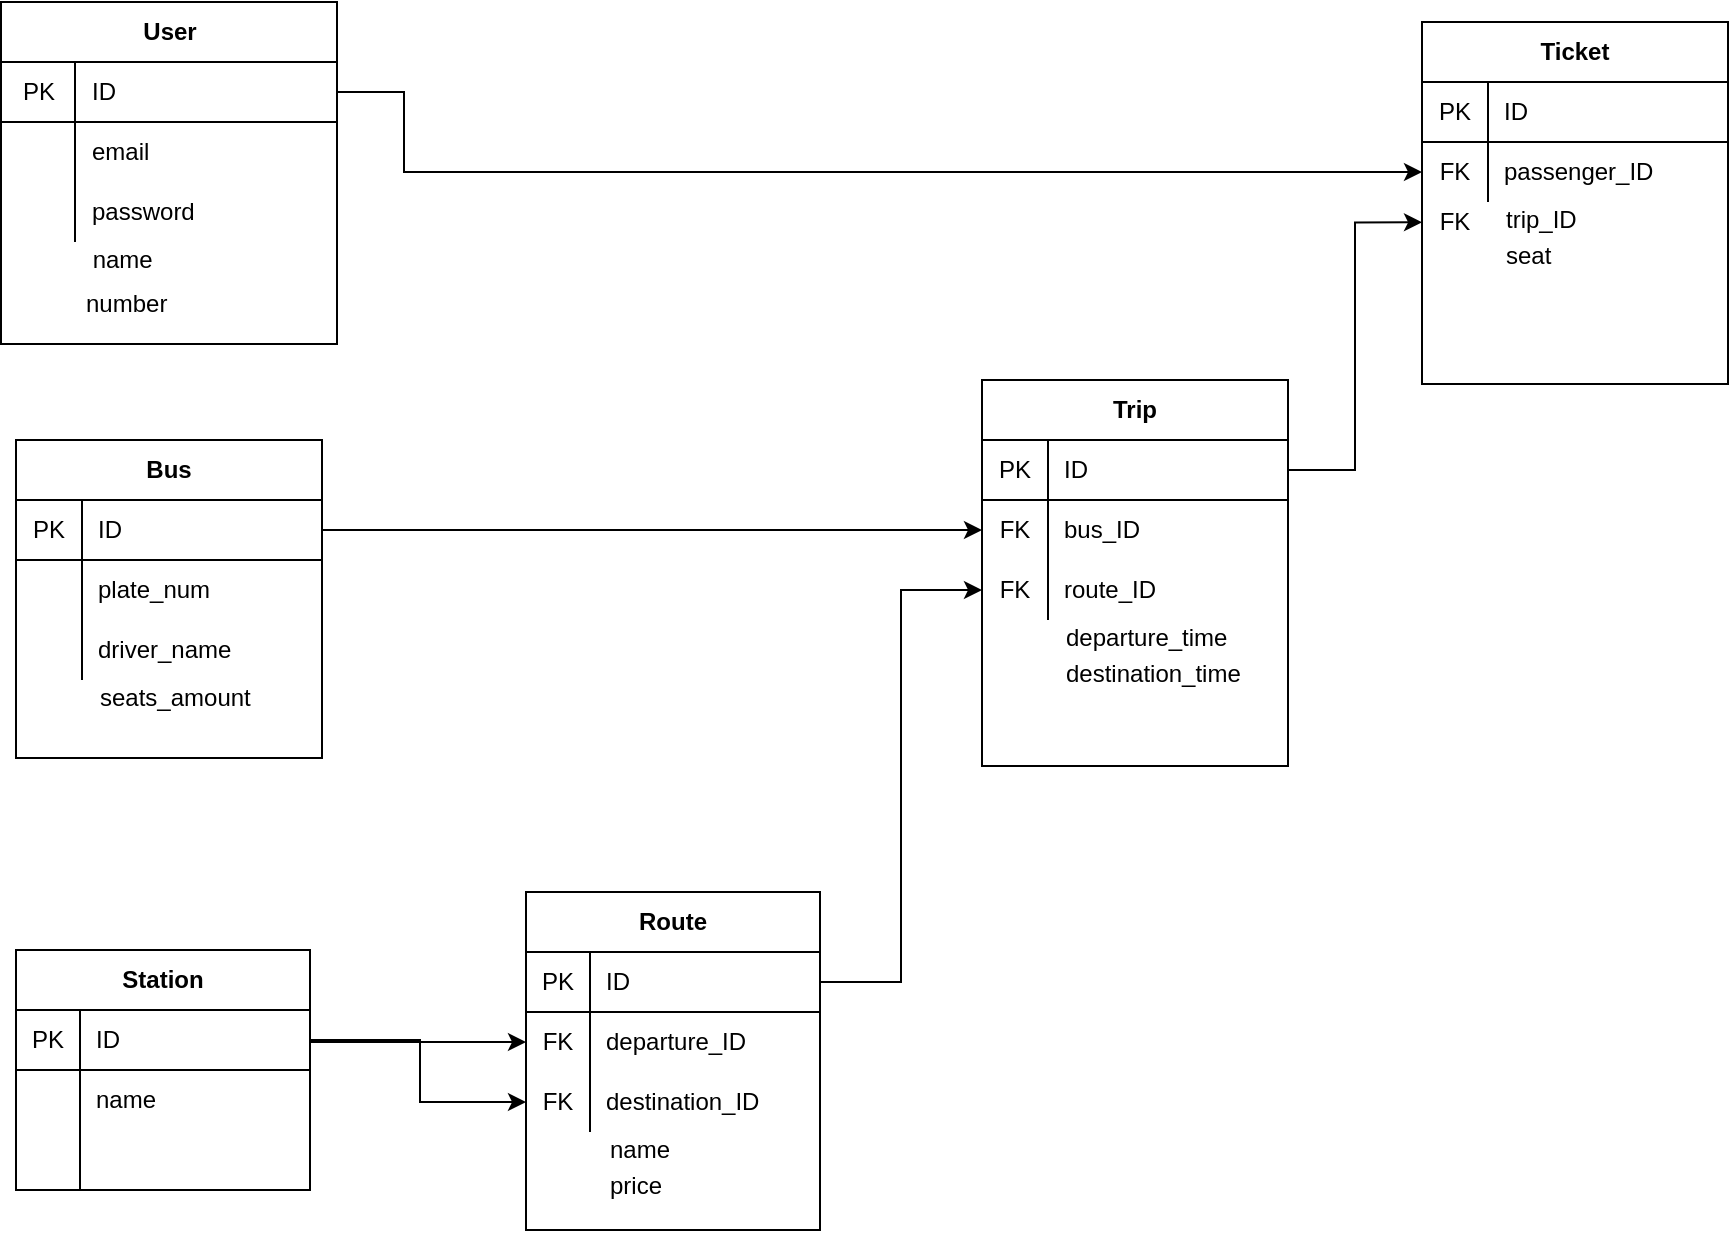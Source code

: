 <mxfile version="14.1.2" type="device"><diagram id="XF3EEJQrlX4tpZjKxkfq" name="Page-1"><mxGraphModel dx="1422" dy="762" grid="0" gridSize="10" guides="1" tooltips="1" connect="1" arrows="1" fold="1" page="0" pageScale="1" pageWidth="827" pageHeight="1169" math="0" shadow="0"><root><mxCell id="0"/><mxCell id="1" parent="0"/><mxCell id="_DpG7JaPJP6NwDaJ_NYr-122" style="edgeStyle=orthogonalEdgeStyle;rounded=0;orthogonalLoop=1;jettySize=auto;html=1;exitX=1;exitY=0.5;exitDx=0;exitDy=0;entryX=0;entryY=0.5;entryDx=0;entryDy=0;" parent="1" source="_DpG7JaPJP6NwDaJ_NYr-79" target="_DpG7JaPJP6NwDaJ_NYr-61" edge="1"><mxGeometry relative="1" as="geometry"><Array as="points"><mxPoint x="314" y="529"/></Array></mxGeometry></mxCell><mxCell id="_DpG7JaPJP6NwDaJ_NYr-123" style="edgeStyle=orthogonalEdgeStyle;rounded=0;orthogonalLoop=1;jettySize=auto;html=1;exitX=1;exitY=0.5;exitDx=0;exitDy=0;entryX=0;entryY=0.5;entryDx=0;entryDy=0;" parent="1" source="_DpG7JaPJP6NwDaJ_NYr-79" target="_DpG7JaPJP6NwDaJ_NYr-64" edge="1"><mxGeometry relative="1" as="geometry"><Array as="points"><mxPoint x="369" y="528"/><mxPoint x="369" y="559"/></Array></mxGeometry></mxCell><mxCell id="_DpG7JaPJP6NwDaJ_NYr-57" value="Route" style="shape=table;html=1;whiteSpace=wrap;startSize=30;container=1;collapsible=0;childLayout=tableLayout;fixedRows=1;rowLines=0;fontStyle=1;align=center;" parent="1" vertex="1"><mxGeometry x="422" y="454" width="147" height="169" as="geometry"/></mxCell><mxCell id="_DpG7JaPJP6NwDaJ_NYr-58" value="" style="shape=partialRectangle;html=1;whiteSpace=wrap;collapsible=0;dropTarget=0;pointerEvents=0;fillColor=none;top=0;left=0;bottom=1;right=0;points=[[0,0.5],[1,0.5]];portConstraint=eastwest;" parent="_DpG7JaPJP6NwDaJ_NYr-57" vertex="1"><mxGeometry y="30" width="147" height="30" as="geometry"/></mxCell><mxCell id="_DpG7JaPJP6NwDaJ_NYr-59" value="PK" style="shape=partialRectangle;html=1;whiteSpace=wrap;connectable=0;fillColor=none;top=0;left=0;bottom=0;right=0;overflow=hidden;" parent="_DpG7JaPJP6NwDaJ_NYr-58" vertex="1"><mxGeometry width="32" height="30" as="geometry"/></mxCell><mxCell id="_DpG7JaPJP6NwDaJ_NYr-60" value="ID" style="shape=partialRectangle;html=1;whiteSpace=wrap;connectable=0;fillColor=none;top=0;left=0;bottom=0;right=0;align=left;spacingLeft=6;overflow=hidden;" parent="_DpG7JaPJP6NwDaJ_NYr-58" vertex="1"><mxGeometry x="32" width="115" height="30" as="geometry"/></mxCell><mxCell id="_DpG7JaPJP6NwDaJ_NYr-61" value="" style="shape=partialRectangle;html=1;whiteSpace=wrap;collapsible=0;dropTarget=0;pointerEvents=0;fillColor=none;top=0;left=0;bottom=0;right=0;points=[[0,0.5],[1,0.5]];portConstraint=eastwest;" parent="_DpG7JaPJP6NwDaJ_NYr-57" vertex="1"><mxGeometry y="60" width="147" height="30" as="geometry"/></mxCell><mxCell id="_DpG7JaPJP6NwDaJ_NYr-62" value="FK" style="shape=partialRectangle;html=1;whiteSpace=wrap;connectable=0;fillColor=none;top=0;left=0;bottom=0;right=0;overflow=hidden;" parent="_DpG7JaPJP6NwDaJ_NYr-61" vertex="1"><mxGeometry width="32" height="30" as="geometry"/></mxCell><mxCell id="_DpG7JaPJP6NwDaJ_NYr-63" value="departure_ID" style="shape=partialRectangle;html=1;whiteSpace=wrap;connectable=0;fillColor=none;top=0;left=0;bottom=0;right=0;align=left;spacingLeft=6;overflow=hidden;" parent="_DpG7JaPJP6NwDaJ_NYr-61" vertex="1"><mxGeometry x="32" width="115" height="30" as="geometry"/></mxCell><mxCell id="_DpG7JaPJP6NwDaJ_NYr-64" value="" style="shape=partialRectangle;html=1;whiteSpace=wrap;collapsible=0;dropTarget=0;pointerEvents=0;fillColor=none;top=0;left=0;bottom=0;right=0;points=[[0,0.5],[1,0.5]];portConstraint=eastwest;" parent="_DpG7JaPJP6NwDaJ_NYr-57" vertex="1"><mxGeometry y="90" width="147" height="30" as="geometry"/></mxCell><mxCell id="_DpG7JaPJP6NwDaJ_NYr-65" value="FK" style="shape=partialRectangle;html=1;whiteSpace=wrap;connectable=0;fillColor=none;top=0;left=0;bottom=0;right=0;overflow=hidden;" parent="_DpG7JaPJP6NwDaJ_NYr-64" vertex="1"><mxGeometry width="32" height="30" as="geometry"/></mxCell><mxCell id="_DpG7JaPJP6NwDaJ_NYr-66" value="destination_ID" style="shape=partialRectangle;html=1;whiteSpace=wrap;connectable=0;fillColor=none;top=0;left=0;bottom=0;right=0;align=left;spacingLeft=6;overflow=hidden;" parent="_DpG7JaPJP6NwDaJ_NYr-64" vertex="1"><mxGeometry x="32" width="115" height="30" as="geometry"/></mxCell><mxCell id="_DpG7JaPJP6NwDaJ_NYr-67" value="&lt;blockquote style=&quot;margin: 0 0 0 40px ; border: none ; padding: 0px&quot;&gt;name&lt;/blockquote&gt;" style="text;html=1;align=left;verticalAlign=middle;resizable=0;points=[];autosize=1;" parent="_DpG7JaPJP6NwDaJ_NYr-57" vertex="1"><mxGeometry y="120" width="147" height="18" as="geometry"/></mxCell><mxCell id="_DpG7JaPJP6NwDaJ_NYr-109" value="&lt;blockquote style=&quot;margin: 0 0 0 40px ; border: none ; padding: 0px&quot;&gt;price&lt;/blockquote&gt;" style="text;html=1;align=left;verticalAlign=middle;resizable=0;points=[];autosize=1;" parent="_DpG7JaPJP6NwDaJ_NYr-57" vertex="1"><mxGeometry y="138" width="147" height="18" as="geometry"/></mxCell><mxCell id="_DpG7JaPJP6NwDaJ_NYr-78" value="Station" style="shape=table;html=1;whiteSpace=wrap;startSize=30;container=1;collapsible=0;childLayout=tableLayout;fixedRows=1;rowLines=0;fontStyle=1;align=center;" parent="1" vertex="1"><mxGeometry x="167" y="483" width="147" height="120" as="geometry"/></mxCell><mxCell id="_DpG7JaPJP6NwDaJ_NYr-79" value="" style="shape=partialRectangle;html=1;whiteSpace=wrap;collapsible=0;dropTarget=0;pointerEvents=0;fillColor=none;top=0;left=0;bottom=1;right=0;points=[[0,0.5],[1,0.5]];portConstraint=eastwest;" parent="_DpG7JaPJP6NwDaJ_NYr-78" vertex="1"><mxGeometry y="30" width="147" height="30" as="geometry"/></mxCell><mxCell id="_DpG7JaPJP6NwDaJ_NYr-80" value="PK" style="shape=partialRectangle;html=1;whiteSpace=wrap;connectable=0;fillColor=none;top=0;left=0;bottom=0;right=0;overflow=hidden;" parent="_DpG7JaPJP6NwDaJ_NYr-79" vertex="1"><mxGeometry width="32" height="30" as="geometry"/></mxCell><mxCell id="_DpG7JaPJP6NwDaJ_NYr-81" value="ID" style="shape=partialRectangle;html=1;whiteSpace=wrap;connectable=0;fillColor=none;top=0;left=0;bottom=0;right=0;align=left;spacingLeft=6;overflow=hidden;" parent="_DpG7JaPJP6NwDaJ_NYr-79" vertex="1"><mxGeometry x="32" width="115" height="30" as="geometry"/></mxCell><mxCell id="_DpG7JaPJP6NwDaJ_NYr-82" value="" style="shape=partialRectangle;html=1;whiteSpace=wrap;collapsible=0;dropTarget=0;pointerEvents=0;fillColor=none;top=0;left=0;bottom=0;right=0;points=[[0,0.5],[1,0.5]];portConstraint=eastwest;" parent="_DpG7JaPJP6NwDaJ_NYr-78" vertex="1"><mxGeometry y="60" width="147" height="30" as="geometry"/></mxCell><mxCell id="_DpG7JaPJP6NwDaJ_NYr-83" value="" style="shape=partialRectangle;html=1;whiteSpace=wrap;connectable=0;fillColor=none;top=0;left=0;bottom=0;right=0;overflow=hidden;" parent="_DpG7JaPJP6NwDaJ_NYr-82" vertex="1"><mxGeometry width="32" height="30" as="geometry"/></mxCell><mxCell id="_DpG7JaPJP6NwDaJ_NYr-84" value="name" style="shape=partialRectangle;html=1;whiteSpace=wrap;connectable=0;fillColor=none;top=0;left=0;bottom=0;right=0;align=left;spacingLeft=6;overflow=hidden;" parent="_DpG7JaPJP6NwDaJ_NYr-82" vertex="1"><mxGeometry x="32" width="115" height="30" as="geometry"/></mxCell><mxCell id="_DpG7JaPJP6NwDaJ_NYr-85" value="" style="shape=partialRectangle;html=1;whiteSpace=wrap;collapsible=0;dropTarget=0;pointerEvents=0;fillColor=none;top=0;left=0;bottom=0;right=0;points=[[0,0.5],[1,0.5]];portConstraint=eastwest;" parent="_DpG7JaPJP6NwDaJ_NYr-78" vertex="1"><mxGeometry y="90" width="147" height="30" as="geometry"/></mxCell><mxCell id="_DpG7JaPJP6NwDaJ_NYr-86" value="" style="shape=partialRectangle;html=1;whiteSpace=wrap;connectable=0;fillColor=none;top=0;left=0;bottom=0;right=0;overflow=hidden;" parent="_DpG7JaPJP6NwDaJ_NYr-85" vertex="1"><mxGeometry width="32" height="30" as="geometry"/></mxCell><mxCell id="_DpG7JaPJP6NwDaJ_NYr-87" value="" style="shape=partialRectangle;html=1;whiteSpace=wrap;connectable=0;fillColor=none;top=0;left=0;bottom=0;right=0;align=left;spacingLeft=6;overflow=hidden;" parent="_DpG7JaPJP6NwDaJ_NYr-85" vertex="1"><mxGeometry x="32" width="115" height="30" as="geometry"/></mxCell><mxCell id="_DpG7JaPJP6NwDaJ_NYr-26" value="Ticket" style="shape=table;html=1;whiteSpace=wrap;startSize=30;container=1;collapsible=0;childLayout=tableLayout;fixedRows=1;rowLines=0;fontStyle=1;align=center;" parent="1" vertex="1"><mxGeometry x="870" y="19" width="153" height="181" as="geometry"/></mxCell><mxCell id="_DpG7JaPJP6NwDaJ_NYr-27" value="" style="shape=partialRectangle;html=1;whiteSpace=wrap;collapsible=0;dropTarget=0;pointerEvents=0;fillColor=none;top=0;left=0;bottom=1;right=0;points=[[0,0.5],[1,0.5]];portConstraint=eastwest;" parent="_DpG7JaPJP6NwDaJ_NYr-26" vertex="1"><mxGeometry y="30" width="153" height="30" as="geometry"/></mxCell><mxCell id="_DpG7JaPJP6NwDaJ_NYr-28" value="PK" style="shape=partialRectangle;html=1;whiteSpace=wrap;connectable=0;fillColor=none;top=0;left=0;bottom=0;right=0;overflow=hidden;" parent="_DpG7JaPJP6NwDaJ_NYr-27" vertex="1"><mxGeometry width="33" height="30" as="geometry"/></mxCell><mxCell id="_DpG7JaPJP6NwDaJ_NYr-29" value="ID" style="shape=partialRectangle;html=1;whiteSpace=wrap;connectable=0;fillColor=none;top=0;left=0;bottom=0;right=0;align=left;spacingLeft=6;overflow=hidden;" parent="_DpG7JaPJP6NwDaJ_NYr-27" vertex="1"><mxGeometry x="33" width="120" height="30" as="geometry"/></mxCell><mxCell id="_DpG7JaPJP6NwDaJ_NYr-30" value="" style="shape=partialRectangle;html=1;whiteSpace=wrap;collapsible=0;dropTarget=0;pointerEvents=0;fillColor=none;top=0;left=0;bottom=0;right=0;points=[[0,0.5],[1,0.5]];portConstraint=eastwest;" parent="_DpG7JaPJP6NwDaJ_NYr-26" vertex="1"><mxGeometry y="60" width="153" height="30" as="geometry"/></mxCell><mxCell id="_DpG7JaPJP6NwDaJ_NYr-31" value="FK" style="shape=partialRectangle;html=1;whiteSpace=wrap;connectable=0;fillColor=none;top=0;left=0;bottom=0;right=0;overflow=hidden;" parent="_DpG7JaPJP6NwDaJ_NYr-30" vertex="1"><mxGeometry width="33" height="30" as="geometry"/></mxCell><mxCell id="_DpG7JaPJP6NwDaJ_NYr-32" value="passenger_ID" style="shape=partialRectangle;html=1;whiteSpace=wrap;connectable=0;fillColor=none;top=0;left=0;bottom=0;right=0;align=left;spacingLeft=6;overflow=hidden;" parent="_DpG7JaPJP6NwDaJ_NYr-30" vertex="1"><mxGeometry x="33" width="120" height="30" as="geometry"/></mxCell><mxCell id="_DpG7JaPJP6NwDaJ_NYr-128" value="&lt;blockquote style=&quot;margin: 0 0 0 40px ; border: none ; padding: 0px&quot;&gt;trip_ID&lt;/blockquote&gt;" style="text;html=1;align=left;verticalAlign=middle;resizable=0;points=[];autosize=1;" parent="_DpG7JaPJP6NwDaJ_NYr-26" vertex="1"><mxGeometry y="90" width="153" height="18" as="geometry"/></mxCell><mxCell id="_DpG7JaPJP6NwDaJ_NYr-133" value="&lt;blockquote style=&quot;margin: 0 0 0 40px ; border: none ; padding: 0px&quot;&gt;seat&lt;/blockquote&gt;" style="text;html=1;align=left;verticalAlign=middle;resizable=0;points=[];autosize=1;" parent="_DpG7JaPJP6NwDaJ_NYr-26" vertex="1"><mxGeometry y="108" width="153" height="18" as="geometry"/></mxCell><mxCell id="_DpG7JaPJP6NwDaJ_NYr-139" style="edgeStyle=orthogonalEdgeStyle;rounded=0;orthogonalLoop=1;jettySize=auto;html=1;exitX=1;exitY=0.5;exitDx=0;exitDy=0;" parent="1" source="_DpG7JaPJP6NwDaJ_NYr-89" target="_DpG7JaPJP6NwDaJ_NYr-102" edge="1"><mxGeometry relative="1" as="geometry"/></mxCell><mxCell id="_DpG7JaPJP6NwDaJ_NYr-140" style="edgeStyle=orthogonalEdgeStyle;rounded=0;orthogonalLoop=1;jettySize=auto;html=1;exitX=1;exitY=0.5;exitDx=0;exitDy=0;entryX=0;entryY=0.5;entryDx=0;entryDy=0;" parent="1" source="_DpG7JaPJP6NwDaJ_NYr-58" target="_DpG7JaPJP6NwDaJ_NYr-105" edge="1"><mxGeometry relative="1" as="geometry"/></mxCell><mxCell id="_DpG7JaPJP6NwDaJ_NYr-141" style="edgeStyle=orthogonalEdgeStyle;rounded=0;orthogonalLoop=1;jettySize=auto;html=1;exitX=1;exitY=0.5;exitDx=0;exitDy=0;entryX=0;entryY=0.565;entryDx=0;entryDy=0;entryPerimeter=0;" parent="1" source="_DpG7JaPJP6NwDaJ_NYr-99" target="_DpG7JaPJP6NwDaJ_NYr-128" edge="1"><mxGeometry relative="1" as="geometry"/></mxCell><mxCell id="_DpG7JaPJP6NwDaJ_NYr-142" style="edgeStyle=orthogonalEdgeStyle;rounded=0;orthogonalLoop=1;jettySize=auto;html=1;exitX=1;exitY=0.5;exitDx=0;exitDy=0;entryX=0;entryY=0.5;entryDx=0;entryDy=0;" parent="1" source="_DpG7JaPJP6NwDaJ_NYr-4" target="_DpG7JaPJP6NwDaJ_NYr-30" edge="1"><mxGeometry relative="1" as="geometry"><mxPoint x="678" y="54" as="targetPoint"/><Array as="points"><mxPoint x="361" y="54"/><mxPoint x="361" y="94"/></Array></mxGeometry></mxCell><mxCell id="_DpG7JaPJP6NwDaJ_NYr-143" value="FK" style="shape=partialRectangle;html=1;whiteSpace=wrap;connectable=0;fillColor=none;top=0;left=0;bottom=0;right=0;overflow=hidden;" parent="1" vertex="1"><mxGeometry x="870" y="103.5" width="33" height="30" as="geometry"/></mxCell><mxCell id="_DpG7JaPJP6NwDaJ_NYr-88" value="Bus" style="shape=table;html=1;whiteSpace=wrap;startSize=30;container=1;collapsible=0;childLayout=tableLayout;fixedRows=1;rowLines=0;fontStyle=1;align=center;" parent="1" vertex="1"><mxGeometry x="167" y="228" width="153" height="159" as="geometry"/></mxCell><mxCell id="_DpG7JaPJP6NwDaJ_NYr-89" value="" style="shape=partialRectangle;html=1;whiteSpace=wrap;collapsible=0;dropTarget=0;pointerEvents=0;fillColor=none;top=0;left=0;bottom=1;right=0;points=[[0,0.5],[1,0.5]];portConstraint=eastwest;" parent="_DpG7JaPJP6NwDaJ_NYr-88" vertex="1"><mxGeometry y="30" width="153" height="30" as="geometry"/></mxCell><mxCell id="_DpG7JaPJP6NwDaJ_NYr-90" value="PK" style="shape=partialRectangle;html=1;whiteSpace=wrap;connectable=0;fillColor=none;top=0;left=0;bottom=0;right=0;overflow=hidden;" parent="_DpG7JaPJP6NwDaJ_NYr-89" vertex="1"><mxGeometry width="33" height="30" as="geometry"/></mxCell><mxCell id="_DpG7JaPJP6NwDaJ_NYr-91" value="ID" style="shape=partialRectangle;html=1;whiteSpace=wrap;connectable=0;fillColor=none;top=0;left=0;bottom=0;right=0;align=left;spacingLeft=6;overflow=hidden;" parent="_DpG7JaPJP6NwDaJ_NYr-89" vertex="1"><mxGeometry x="33" width="120" height="30" as="geometry"/></mxCell><mxCell id="_DpG7JaPJP6NwDaJ_NYr-92" value="" style="shape=partialRectangle;html=1;whiteSpace=wrap;collapsible=0;dropTarget=0;pointerEvents=0;fillColor=none;top=0;left=0;bottom=0;right=0;points=[[0,0.5],[1,0.5]];portConstraint=eastwest;" parent="_DpG7JaPJP6NwDaJ_NYr-88" vertex="1"><mxGeometry y="60" width="153" height="30" as="geometry"/></mxCell><mxCell id="_DpG7JaPJP6NwDaJ_NYr-93" value="" style="shape=partialRectangle;html=1;whiteSpace=wrap;connectable=0;fillColor=none;top=0;left=0;bottom=0;right=0;overflow=hidden;" parent="_DpG7JaPJP6NwDaJ_NYr-92" vertex="1"><mxGeometry width="33" height="30" as="geometry"/></mxCell><mxCell id="_DpG7JaPJP6NwDaJ_NYr-94" value="plate_num" style="shape=partialRectangle;html=1;whiteSpace=wrap;connectable=0;fillColor=none;top=0;left=0;bottom=0;right=0;align=left;spacingLeft=6;overflow=hidden;" parent="_DpG7JaPJP6NwDaJ_NYr-92" vertex="1"><mxGeometry x="33" width="120" height="30" as="geometry"/></mxCell><mxCell id="_DpG7JaPJP6NwDaJ_NYr-95" value="" style="shape=partialRectangle;html=1;whiteSpace=wrap;collapsible=0;dropTarget=0;pointerEvents=0;fillColor=none;top=0;left=0;bottom=0;right=0;points=[[0,0.5],[1,0.5]];portConstraint=eastwest;" parent="_DpG7JaPJP6NwDaJ_NYr-88" vertex="1"><mxGeometry y="90" width="153" height="30" as="geometry"/></mxCell><mxCell id="_DpG7JaPJP6NwDaJ_NYr-96" value="" style="shape=partialRectangle;html=1;whiteSpace=wrap;connectable=0;fillColor=none;top=0;left=0;bottom=0;right=0;overflow=hidden;" parent="_DpG7JaPJP6NwDaJ_NYr-95" vertex="1"><mxGeometry width="33" height="30" as="geometry"/></mxCell><mxCell id="_DpG7JaPJP6NwDaJ_NYr-97" value="driver_name" style="shape=partialRectangle;html=1;whiteSpace=wrap;connectable=0;fillColor=none;top=0;left=0;bottom=0;right=0;align=left;spacingLeft=6;overflow=hidden;" parent="_DpG7JaPJP6NwDaJ_NYr-95" vertex="1"><mxGeometry x="33" width="120" height="30" as="geometry"/></mxCell><mxCell id="_DpG7JaPJP6NwDaJ_NYr-110" value="&lt;blockquote style=&quot;margin: 0 0 0 40px ; border: none ; padding: 0px&quot;&gt;seats_amount&lt;/blockquote&gt;" style="text;html=1;align=left;verticalAlign=middle;resizable=0;points=[];autosize=1;" parent="_DpG7JaPJP6NwDaJ_NYr-88" vertex="1"><mxGeometry y="120" width="153" height="18" as="geometry"/></mxCell><mxCell id="_DpG7JaPJP6NwDaJ_NYr-98" value="Trip" style="shape=table;html=1;whiteSpace=wrap;startSize=30;container=1;collapsible=0;childLayout=tableLayout;fixedRows=1;rowLines=0;fontStyle=1;align=center;" parent="1" vertex="1"><mxGeometry x="650" y="198" width="153" height="193" as="geometry"/></mxCell><mxCell id="_DpG7JaPJP6NwDaJ_NYr-99" value="" style="shape=partialRectangle;html=1;whiteSpace=wrap;collapsible=0;dropTarget=0;pointerEvents=0;fillColor=none;top=0;left=0;bottom=1;right=0;points=[[0,0.5],[1,0.5]];portConstraint=eastwest;" parent="_DpG7JaPJP6NwDaJ_NYr-98" vertex="1"><mxGeometry y="30" width="153" height="30" as="geometry"/></mxCell><mxCell id="_DpG7JaPJP6NwDaJ_NYr-100" value="PK" style="shape=partialRectangle;html=1;whiteSpace=wrap;connectable=0;fillColor=none;top=0;left=0;bottom=0;right=0;overflow=hidden;" parent="_DpG7JaPJP6NwDaJ_NYr-99" vertex="1"><mxGeometry width="33" height="30" as="geometry"/></mxCell><mxCell id="_DpG7JaPJP6NwDaJ_NYr-101" value="ID" style="shape=partialRectangle;html=1;whiteSpace=wrap;connectable=0;fillColor=none;top=0;left=0;bottom=0;right=0;align=left;spacingLeft=6;overflow=hidden;" parent="_DpG7JaPJP6NwDaJ_NYr-99" vertex="1"><mxGeometry x="33" width="120" height="30" as="geometry"/></mxCell><mxCell id="_DpG7JaPJP6NwDaJ_NYr-102" value="" style="shape=partialRectangle;html=1;whiteSpace=wrap;collapsible=0;dropTarget=0;pointerEvents=0;fillColor=none;top=0;left=0;bottom=0;right=0;points=[[0,0.5],[1,0.5]];portConstraint=eastwest;" parent="_DpG7JaPJP6NwDaJ_NYr-98" vertex="1"><mxGeometry y="60" width="153" height="30" as="geometry"/></mxCell><mxCell id="_DpG7JaPJP6NwDaJ_NYr-103" value="FK" style="shape=partialRectangle;html=1;whiteSpace=wrap;connectable=0;fillColor=none;top=0;left=0;bottom=0;right=0;overflow=hidden;" parent="_DpG7JaPJP6NwDaJ_NYr-102" vertex="1"><mxGeometry width="33" height="30" as="geometry"/></mxCell><mxCell id="_DpG7JaPJP6NwDaJ_NYr-104" value="bus_ID" style="shape=partialRectangle;html=1;whiteSpace=wrap;connectable=0;fillColor=none;top=0;left=0;bottom=0;right=0;align=left;spacingLeft=6;overflow=hidden;" parent="_DpG7JaPJP6NwDaJ_NYr-102" vertex="1"><mxGeometry x="33" width="120" height="30" as="geometry"/></mxCell><mxCell id="_DpG7JaPJP6NwDaJ_NYr-105" value="" style="shape=partialRectangle;html=1;whiteSpace=wrap;collapsible=0;dropTarget=0;pointerEvents=0;fillColor=none;top=0;left=0;bottom=0;right=0;points=[[0,0.5],[1,0.5]];portConstraint=eastwest;" parent="_DpG7JaPJP6NwDaJ_NYr-98" vertex="1"><mxGeometry y="90" width="153" height="30" as="geometry"/></mxCell><mxCell id="_DpG7JaPJP6NwDaJ_NYr-106" value="FK" style="shape=partialRectangle;html=1;whiteSpace=wrap;connectable=0;fillColor=none;top=0;left=0;bottom=0;right=0;overflow=hidden;" parent="_DpG7JaPJP6NwDaJ_NYr-105" vertex="1"><mxGeometry width="33" height="30" as="geometry"/></mxCell><mxCell id="_DpG7JaPJP6NwDaJ_NYr-107" value="route_ID" style="shape=partialRectangle;html=1;whiteSpace=wrap;connectable=0;fillColor=none;top=0;left=0;bottom=0;right=0;align=left;spacingLeft=6;overflow=hidden;" parent="_DpG7JaPJP6NwDaJ_NYr-105" vertex="1"><mxGeometry x="33" width="120" height="30" as="geometry"/></mxCell><mxCell id="_DpG7JaPJP6NwDaJ_NYr-125" value="&lt;blockquote style=&quot;margin: 0 0 0 40px ; border: none ; padding: 0px&quot;&gt;&lt;span&gt;departure_time&lt;/span&gt;&lt;/blockquote&gt;" style="text;html=1;align=left;verticalAlign=middle;resizable=0;points=[];autosize=1;" parent="_DpG7JaPJP6NwDaJ_NYr-98" vertex="1"><mxGeometry y="120" width="153" height="18" as="geometry"/></mxCell><mxCell id="_DpG7JaPJP6NwDaJ_NYr-136" value="&lt;blockquote style=&quot;margin: 0 0 0 40px ; border: none ; padding: 0px&quot;&gt;destination_time&lt;/blockquote&gt;" style="text;html=1;align=left;verticalAlign=middle;resizable=0;points=[];autosize=1;" parent="_DpG7JaPJP6NwDaJ_NYr-98" vertex="1"><mxGeometry y="138" width="153" height="18" as="geometry"/></mxCell><mxCell id="_DpG7JaPJP6NwDaJ_NYr-3" value="User" style="shape=table;html=1;whiteSpace=wrap;startSize=30;container=1;collapsible=0;childLayout=tableLayout;fixedRows=1;rowLines=0;fontStyle=1;align=center;" parent="1" vertex="1"><mxGeometry x="159.5" y="9" width="168" height="171" as="geometry"/></mxCell><mxCell id="_DpG7JaPJP6NwDaJ_NYr-4" value="" style="shape=partialRectangle;html=1;whiteSpace=wrap;collapsible=0;dropTarget=0;pointerEvents=0;fillColor=none;top=0;left=0;bottom=1;right=0;points=[[0,0.5],[1,0.5]];portConstraint=eastwest;" parent="_DpG7JaPJP6NwDaJ_NYr-3" vertex="1"><mxGeometry y="30" width="168" height="30" as="geometry"/></mxCell><mxCell id="_DpG7JaPJP6NwDaJ_NYr-5" value="PK" style="shape=partialRectangle;html=1;whiteSpace=wrap;connectable=0;fillColor=none;top=0;left=0;bottom=0;right=0;overflow=hidden;" parent="_DpG7JaPJP6NwDaJ_NYr-4" vertex="1"><mxGeometry width="37" height="30" as="geometry"/></mxCell><mxCell id="_DpG7JaPJP6NwDaJ_NYr-6" value="ID" style="shape=partialRectangle;html=1;whiteSpace=wrap;connectable=0;fillColor=none;top=0;left=0;bottom=0;right=0;align=left;spacingLeft=6;overflow=hidden;" parent="_DpG7JaPJP6NwDaJ_NYr-4" vertex="1"><mxGeometry x="37" width="131" height="30" as="geometry"/></mxCell><mxCell id="_DpG7JaPJP6NwDaJ_NYr-7" value="" style="shape=partialRectangle;html=1;whiteSpace=wrap;collapsible=0;dropTarget=0;pointerEvents=0;fillColor=none;top=0;left=0;bottom=0;right=0;points=[[0,0.5],[1,0.5]];portConstraint=eastwest;" parent="_DpG7JaPJP6NwDaJ_NYr-3" vertex="1"><mxGeometry y="60" width="168" height="30" as="geometry"/></mxCell><mxCell id="_DpG7JaPJP6NwDaJ_NYr-8" value="" style="shape=partialRectangle;html=1;whiteSpace=wrap;connectable=0;fillColor=none;top=0;left=0;bottom=0;right=0;overflow=hidden;" parent="_DpG7JaPJP6NwDaJ_NYr-7" vertex="1"><mxGeometry width="37" height="30" as="geometry"/></mxCell><mxCell id="_DpG7JaPJP6NwDaJ_NYr-9" value="email" style="shape=partialRectangle;html=1;whiteSpace=wrap;connectable=0;fillColor=none;top=0;left=0;bottom=0;right=0;align=left;spacingLeft=6;overflow=hidden;" parent="_DpG7JaPJP6NwDaJ_NYr-7" vertex="1"><mxGeometry x="37" width="131" height="30" as="geometry"/></mxCell><mxCell id="_DpG7JaPJP6NwDaJ_NYr-10" value="" style="shape=partialRectangle;html=1;whiteSpace=wrap;collapsible=0;dropTarget=0;pointerEvents=0;fillColor=none;top=0;left=0;bottom=0;right=0;points=[[0,0.5],[1,0.5]];portConstraint=eastwest;" parent="_DpG7JaPJP6NwDaJ_NYr-3" vertex="1"><mxGeometry y="90" width="168" height="30" as="geometry"/></mxCell><mxCell id="_DpG7JaPJP6NwDaJ_NYr-11" value="" style="shape=partialRectangle;html=1;whiteSpace=wrap;connectable=0;fillColor=none;top=0;left=0;bottom=0;right=0;overflow=hidden;" parent="_DpG7JaPJP6NwDaJ_NYr-10" vertex="1"><mxGeometry width="37" height="30" as="geometry"/></mxCell><mxCell id="_DpG7JaPJP6NwDaJ_NYr-12" value="password" style="shape=partialRectangle;html=1;whiteSpace=wrap;connectable=0;fillColor=none;top=0;left=0;bottom=0;right=0;align=left;spacingLeft=6;overflow=hidden;" parent="_DpG7JaPJP6NwDaJ_NYr-10" vertex="1"><mxGeometry x="37" width="131" height="30" as="geometry"/></mxCell><mxCell id="_DpG7JaPJP6NwDaJ_NYr-44" value="&lt;blockquote style=&quot;margin: 0 0 0 40px ; border: none ; padding: 0px&quot;&gt;&amp;nbsp;name&lt;/blockquote&gt;" style="text;html=1;align=left;verticalAlign=middle;resizable=0;points=[];autosize=1;" parent="_DpG7JaPJP6NwDaJ_NYr-3" vertex="1"><mxGeometry y="120" width="168" height="18" as="geometry"/></mxCell><mxCell id="2rMeAcnZnU2S6C_CvBMa-5" value="&lt;blockquote style=&quot;margin: 0 0 0 40px ; border: none ; padding: 0px&quot;&gt;number&lt;/blockquote&gt;" style="text;html=1;align=left;verticalAlign=middle;resizable=0;points=[];autosize=1;" vertex="1" parent="1"><mxGeometry x="159.5" y="151" width="91" height="18" as="geometry"/></mxCell></root></mxGraphModel></diagram></mxfile>